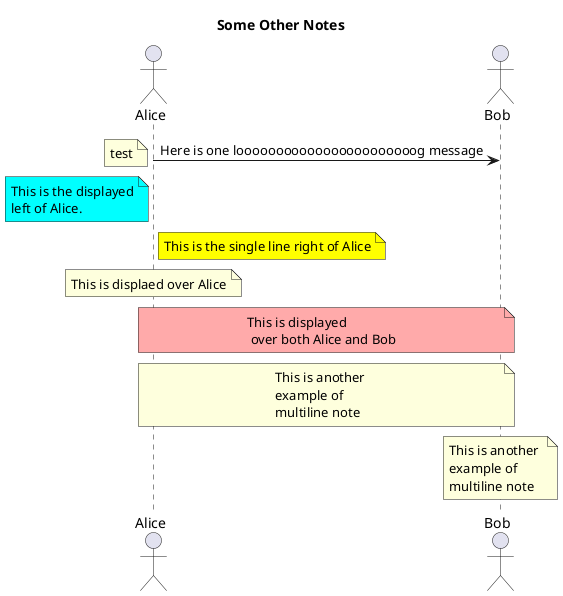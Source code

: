 @startuml

title Some Other Notes

actor Alice
actor Bob

Alice -> Bob : Here is one looooooooooooooooooooooog message
note left: test

note left of Alice #aqua
    This is the displayed
    left of Alice.
end note

note right of Alice #yellow: This is the single line right of Alice

note over Alice: This is displaed over Alice

note over Alice, Bob #FFAAAA: This is displayed\n over both Alice and Bob

note over Alice, Bob
    This is another 
    example of
    multiline note
end note

note over Bob
    This is another 
    example of
    multiline note
end note

@enduml